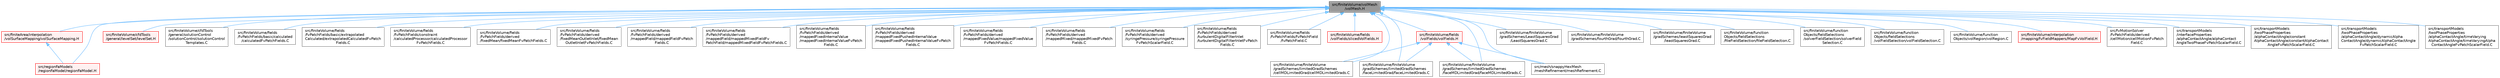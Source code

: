 digraph "src/finiteVolume/volMesh/volMesh.H"
{
 // LATEX_PDF_SIZE
  bgcolor="transparent";
  edge [fontname=Helvetica,fontsize=10,labelfontname=Helvetica,labelfontsize=10];
  node [fontname=Helvetica,fontsize=10,shape=box,height=0.2,width=0.4];
  Node1 [id="Node000001",label="src/finiteVolume/volMesh\l/volMesh.H",height=0.2,width=0.4,color="gray40", fillcolor="grey60", style="filled", fontcolor="black",tooltip=" "];
  Node1 -> Node2 [id="edge1_Node000001_Node000002",dir="back",color="steelblue1",style="solid",tooltip=" "];
  Node2 [id="Node000002",label="src/finiteArea/interpolation\l/volSurfaceMapping/volSurfaceMapping.H",height=0.2,width=0.4,color="red", fillcolor="#FFF0F0", style="filled",URL="$volSurfaceMapping_8H.html",tooltip=" "];
  Node2 -> Node72 [id="edge2_Node000002_Node000072",dir="back",color="steelblue1",style="solid",tooltip=" "];
  Node72 [id="Node000072",label="src/regionFaModels\l/regionFaModel/regionFaModel.H",height=0.2,width=0.4,color="red", fillcolor="#FFF0F0", style="filled",URL="$regionFaModel_8H.html",tooltip=" "];
  Node1 -> Node77 [id="edge3_Node000001_Node000077",dir="back",color="steelblue1",style="solid",tooltip=" "];
  Node77 [id="Node000077",label="src/finiteVolume/cfdTools\l/general/levelSet/levelSet.H",height=0.2,width=0.4,color="red", fillcolor="#FFF0F0", style="filled",URL="$levelSet_8H.html",tooltip=" "];
  Node1 -> Node80 [id="edge4_Node000001_Node000080",dir="back",color="steelblue1",style="solid",tooltip=" "];
  Node80 [id="Node000080",label="src/finiteVolume/cfdTools\l/general/solutionControl\l/solutionControl/solutionControl\lTemplates.C",height=0.2,width=0.4,color="grey40", fillcolor="white", style="filled",URL="$solutionControlTemplates_8C.html",tooltip=" "];
  Node1 -> Node81 [id="edge5_Node000001_Node000081",dir="back",color="steelblue1",style="solid",tooltip=" "];
  Node81 [id="Node000081",label="src/finiteVolume/fields\l/fvPatchFields/basic/calculated\l/calculatedFvPatchFields.C",height=0.2,width=0.4,color="grey40", fillcolor="white", style="filled",URL="$calculatedFvPatchFields_8C.html",tooltip=" "];
  Node1 -> Node82 [id="edge6_Node000001_Node000082",dir="back",color="steelblue1",style="solid",tooltip=" "];
  Node82 [id="Node000082",label="src/finiteVolume/fields\l/fvPatchFields/basic/extrapolated\lCalculated/extrapolatedCalculatedFvPatch\lFields.C",height=0.2,width=0.4,color="grey40", fillcolor="white", style="filled",URL="$extrapolatedCalculatedFvPatchFields_8C.html",tooltip=" "];
  Node1 -> Node83 [id="edge7_Node000001_Node000083",dir="back",color="steelblue1",style="solid",tooltip=" "];
  Node83 [id="Node000083",label="src/finiteVolume/fields\l/fvPatchFields/constraint\l/calculatedProcessor/calculatedProcessor\lFvPatchFields.C",height=0.2,width=0.4,color="grey40", fillcolor="white", style="filled",URL="$calculatedProcessorFvPatchFields_8C.html",tooltip=" "];
  Node1 -> Node84 [id="edge8_Node000001_Node000084",dir="back",color="steelblue1",style="solid",tooltip=" "];
  Node84 [id="Node000084",label="src/finiteVolume/fields\l/fvPatchFields/derived\l/fixedMean/fixedMeanFvPatchFields.C",height=0.2,width=0.4,color="grey40", fillcolor="white", style="filled",URL="$fixedMeanFvPatchFields_8C.html",tooltip=" "];
  Node1 -> Node85 [id="edge9_Node000001_Node000085",dir="back",color="steelblue1",style="solid",tooltip=" "];
  Node85 [id="Node000085",label="src/finiteVolume/fields\l/fvPatchFields/derived\l/fixedMeanOutletInlet/fixedMean\lOutletInletFvPatchFields.C",height=0.2,width=0.4,color="grey40", fillcolor="white", style="filled",URL="$fixedMeanOutletInletFvPatchFields_8C.html",tooltip=" "];
  Node1 -> Node86 [id="edge10_Node000001_Node000086",dir="back",color="steelblue1",style="solid",tooltip=" "];
  Node86 [id="Node000086",label="src/finiteVolume/fields\l/fvPatchFields/derived\l/mappedField/mappedFieldFvPatch\lFields.C",height=0.2,width=0.4,color="grey40", fillcolor="white", style="filled",URL="$mappedFieldFvPatchFields_8C.html",tooltip=" "];
  Node1 -> Node87 [id="edge11_Node000001_Node000087",dir="back",color="steelblue1",style="solid",tooltip=" "];
  Node87 [id="Node000087",label="src/finiteVolume/fields\l/fvPatchFields/derived\l/mappedField/mappedMixedFieldFv\lPatchField/mappedMixedFieldFvPatchFields.C",height=0.2,width=0.4,color="grey40", fillcolor="white", style="filled",URL="$mappedMixedFieldFvPatchFields_8C.html",tooltip=" "];
  Node1 -> Node88 [id="edge12_Node000001_Node000088",dir="back",color="steelblue1",style="solid",tooltip=" "];
  Node88 [id="Node000088",label="src/finiteVolume/fields\l/fvPatchFields/derived\l/mappedFixedInternalValue\l/mappedFixedInternalValueFvPatch\lFields.C",height=0.2,width=0.4,color="grey40", fillcolor="white", style="filled",URL="$mappedFixedInternalValueFvPatchFields_8C.html",tooltip=" "];
  Node1 -> Node89 [id="edge13_Node000001_Node000089",dir="back",color="steelblue1",style="solid",tooltip=" "];
  Node89 [id="Node000089",label="src/finiteVolume/fields\l/fvPatchFields/derived\l/mappedFixedPushedInternalValue\l/mappedFixedPushedInternalValueFvPatch\lFields.C",height=0.2,width=0.4,color="grey40", fillcolor="white", style="filled",URL="$mappedFixedPushedInternalValueFvPatchFields_8C.html",tooltip=" "];
  Node1 -> Node90 [id="edge14_Node000001_Node000090",dir="back",color="steelblue1",style="solid",tooltip=" "];
  Node90 [id="Node000090",label="src/finiteVolume/fields\l/fvPatchFields/derived\l/mappedFixedValue/mappedFixedValue\lFvPatchFields.C",height=0.2,width=0.4,color="grey40", fillcolor="white", style="filled",URL="$mappedFixedValueFvPatchFields_8C.html",tooltip=" "];
  Node1 -> Node91 [id="edge15_Node000001_Node000091",dir="back",color="steelblue1",style="solid",tooltip=" "];
  Node91 [id="Node000091",label="src/finiteVolume/fields\l/fvPatchFields/derived\l/mappedMixed/mappedMixedFvPatch\lFields.C",height=0.2,width=0.4,color="grey40", fillcolor="white", style="filled",URL="$mappedMixedFvPatchFields_8C.html",tooltip=" "];
  Node1 -> Node92 [id="edge16_Node000001_Node000092",dir="back",color="steelblue1",style="solid",tooltip=" "];
  Node92 [id="Node000092",label="src/finiteVolume/fields\l/fvPatchFields/derived\l/syringePressure/syringePressure\lFvPatchScalarField.C",height=0.2,width=0.4,color="grey40", fillcolor="white", style="filled",URL="$syringePressureFvPatchScalarField_8C.html",tooltip=" "];
  Node1 -> Node93 [id="edge17_Node000001_Node000093",dir="back",color="steelblue1",style="solid",tooltip=" "];
  Node93 [id="Node000093",label="src/finiteVolume/fields\l/fvPatchFields/derived\l/turbulentDigitalFilterInlet\l/turbulentDigitalFilterInletFvPatch\lFields.C",height=0.2,width=0.4,color="grey40", fillcolor="white", style="filled",URL="$turbulentDigitalFilterInletFvPatchFields_8C.html",tooltip=" "];
  Node1 -> Node94 [id="edge18_Node000001_Node000094",dir="back",color="steelblue1",style="solid",tooltip=" "];
  Node94 [id="Node000094",label="src/finiteVolume/fields\l/fvPatchFields/fvPatchField\l/fvPatchField.C",height=0.2,width=0.4,color="grey40", fillcolor="white", style="filled",URL="$fvPatchField_8C.html",tooltip=" "];
  Node1 -> Node95 [id="edge19_Node000001_Node000095",dir="back",color="steelblue1",style="solid",tooltip=" "];
  Node95 [id="Node000095",label="src/finiteVolume/fields\l/volFields/slicedVolFields.H",height=0.2,width=0.4,color="red", fillcolor="#FFF0F0", style="filled",URL="$slicedVolFields_8H.html",tooltip=" "];
  Node1 -> Node104 [id="edge20_Node000001_Node000104",dir="back",color="steelblue1",style="solid",tooltip=" "];
  Node104 [id="Node000104",label="src/finiteVolume/fields\l/volFields/volFields.H",height=0.2,width=0.4,color="red", fillcolor="#FFF0F0", style="filled",URL="$volFields_8H.html",tooltip=" "];
  Node104 -> Node753 [id="edge21_Node000104_Node000753",dir="back",color="steelblue1",style="solid",tooltip=" "];
  Node753 [id="Node000753",label="src/finiteVolume/finiteVolume\l/gradSchemes/limitedGradSchemes\l/cellMDLimitedGrad/cellMDLimitedGrads.C",height=0.2,width=0.4,color="grey40", fillcolor="white", style="filled",URL="$cellMDLimitedGrads_8C.html",tooltip=" "];
  Node104 -> Node754 [id="edge22_Node000104_Node000754",dir="back",color="steelblue1",style="solid",tooltip=" "];
  Node754 [id="Node000754",label="src/finiteVolume/finiteVolume\l/gradSchemes/limitedGradSchemes\l/faceLimitedGrad/faceLimitedGrads.C",height=0.2,width=0.4,color="grey40", fillcolor="white", style="filled",URL="$faceLimitedGrads_8C.html",tooltip=" "];
  Node104 -> Node755 [id="edge23_Node000104_Node000755",dir="back",color="steelblue1",style="solid",tooltip=" "];
  Node755 [id="Node000755",label="src/finiteVolume/finiteVolume\l/gradSchemes/limitedGradSchemes\l/faceMDLimitedGrad/faceMDLimitedGrads.C",height=0.2,width=0.4,color="grey40", fillcolor="white", style="filled",URL="$faceMDLimitedGrads_8C.html",tooltip=" "];
  Node104 -> Node1503 [id="edge24_Node000104_Node001503",dir="back",color="steelblue1",style="solid",tooltip=" "];
  Node1503 [id="Node001503",label="src/mesh/snappyHexMesh\l/meshRefinement/meshRefinement.C",height=0.2,width=0.4,color="grey40", fillcolor="white", style="filled",URL="$meshRefinement_8C.html",tooltip=" "];
  Node1 -> Node1019 [id="edge25_Node000001_Node001019",dir="back",color="steelblue1",style="solid",tooltip=" "];
  Node1019 [id="Node001019",label="src/finiteVolume/finiteVolume\l/gradSchemes/LeastSquaresGrad\l/LeastSquaresGrad.C",height=0.2,width=0.4,color="grey40", fillcolor="white", style="filled",URL="$LeastSquaresGrad_8C.html",tooltip=" "];
  Node1 -> Node2148 [id="edge26_Node000001_Node002148",dir="back",color="steelblue1",style="solid",tooltip=" "];
  Node2148 [id="Node002148",label="src/finiteVolume/finiteVolume\l/gradSchemes/fourthGrad/fourthGrad.C",height=0.2,width=0.4,color="grey40", fillcolor="white", style="filled",URL="$fourthGrad_8C.html",tooltip=" "];
  Node1 -> Node2149 [id="edge27_Node000001_Node002149",dir="back",color="steelblue1",style="solid",tooltip=" "];
  Node2149 [id="Node002149",label="src/finiteVolume/finiteVolume\l/gradSchemes/leastSquaresGrad\l/leastSquaresGrad.C",height=0.2,width=0.4,color="grey40", fillcolor="white", style="filled",URL="$leastSquaresGrad_8C.html",tooltip=" "];
  Node1 -> Node753 [id="edge28_Node000001_Node000753",dir="back",color="steelblue1",style="solid",tooltip=" "];
  Node1 -> Node754 [id="edge29_Node000001_Node000754",dir="back",color="steelblue1",style="solid",tooltip=" "];
  Node1 -> Node755 [id="edge30_Node000001_Node000755",dir="back",color="steelblue1",style="solid",tooltip=" "];
  Node1 -> Node2150 [id="edge31_Node000001_Node002150",dir="back",color="steelblue1",style="solid",tooltip=" "];
  Node2150 [id="Node002150",label="src/finiteVolume/function\lObjects/fieldSelections\l/fileFieldSelection/fileFieldSelection.C",height=0.2,width=0.4,color="grey40", fillcolor="white", style="filled",URL="$fileFieldSelection_8C.html",tooltip=" "];
  Node1 -> Node2151 [id="edge32_Node000001_Node002151",dir="back",color="steelblue1",style="solid",tooltip=" "];
  Node2151 [id="Node002151",label="src/finiteVolume/function\lObjects/fieldSelections\l/solverFieldSelection/solverField\lSelection.C",height=0.2,width=0.4,color="grey40", fillcolor="white", style="filled",URL="$solverFieldSelection_8C.html",tooltip=" "];
  Node1 -> Node2152 [id="edge33_Node000001_Node002152",dir="back",color="steelblue1",style="solid",tooltip=" "];
  Node2152 [id="Node002152",label="src/finiteVolume/function\lObjects/fieldSelections\l/volFieldSelection/volFieldSelection.C",height=0.2,width=0.4,color="grey40", fillcolor="white", style="filled",URL="$volFieldSelection_8C.html",tooltip=" "];
  Node1 -> Node2153 [id="edge34_Node000001_Node002153",dir="back",color="steelblue1",style="solid",tooltip=" "];
  Node2153 [id="Node002153",label="src/finiteVolume/function\lObjects/volRegion/volRegion.C",height=0.2,width=0.4,color="grey40", fillcolor="white", style="filled",URL="$volRegion_8C.html",tooltip=" "];
  Node1 -> Node2154 [id="edge35_Node000001_Node002154",dir="back",color="steelblue1",style="solid",tooltip=" "];
  Node2154 [id="Node002154",label="src/finiteVolume/interpolation\l/mapping/fvFieldMappers/MapFvVolField.H",height=0.2,width=0.4,color="red", fillcolor="#FFF0F0", style="filled",URL="$MapFvVolField_8H.html",tooltip="Map volume internal field on topology change. This is a partial template specialisation,..."];
  Node1 -> Node2157 [id="edge36_Node000001_Node002157",dir="back",color="steelblue1",style="solid",tooltip=" "];
  Node2157 [id="Node002157",label="src/fvMotionSolver\l/fvPatchFields/derived\l/cellMotion/cellMotionFvPatch\lField.C",height=0.2,width=0.4,color="grey40", fillcolor="white", style="filled",URL="$cellMotionFvPatchField_8C.html",tooltip=" "];
  Node1 -> Node1503 [id="edge37_Node000001_Node001503",dir="back",color="steelblue1",style="solid",tooltip=" "];
  Node1 -> Node72 [id="edge38_Node000001_Node000072",dir="back",color="steelblue1",style="solid",tooltip=" "];
  Node1 -> Node2158 [id="edge39_Node000001_Node002158",dir="back",color="steelblue1",style="solid",tooltip=" "];
  Node2158 [id="Node002158",label="src/transportModels\l/interfaceProperties\l/alphaContactAngle/alphaContact\lAngleTwoPhaseFvPatchScalarField.C",height=0.2,width=0.4,color="grey40", fillcolor="white", style="filled",URL="$alphaContactAngleTwoPhaseFvPatchScalarField_8C.html",tooltip=" "];
  Node1 -> Node2159 [id="edge40_Node000001_Node002159",dir="back",color="steelblue1",style="solid",tooltip=" "];
  Node2159 [id="Node002159",label="src/transportModels\l/twoPhaseProperties\l/alphaContactAngle/constant\lAlphaContactAngle/constantAlphaContact\lAngleFvPatchScalarField.C",height=0.2,width=0.4,color="grey40", fillcolor="white", style="filled",URL="$constantAlphaContactAngleFvPatchScalarField_8C.html",tooltip=" "];
  Node1 -> Node2160 [id="edge41_Node000001_Node002160",dir="back",color="steelblue1",style="solid",tooltip=" "];
  Node2160 [id="Node002160",label="src/transportModels\l/twoPhaseProperties\l/alphaContactAngle/dynamicAlpha\lContactAngle/dynamicAlphaContactAngle\lFvPatchScalarField.C",height=0.2,width=0.4,color="grey40", fillcolor="white", style="filled",URL="$dynamicAlphaContactAngleFvPatchScalarField_8C.html",tooltip=" "];
  Node1 -> Node2161 [id="edge42_Node000001_Node002161",dir="back",color="steelblue1",style="solid",tooltip=" "];
  Node2161 [id="Node002161",label="src/transportModels\l/twoPhaseProperties\l/alphaContactAngle/timeVarying\lAlphaContactAngle/timeVaryingAlpha\lContactAngleFvPatchScalarField.C",height=0.2,width=0.4,color="grey40", fillcolor="white", style="filled",URL="$timeVaryingAlphaContactAngleFvPatchScalarField_8C.html",tooltip=" "];
}
